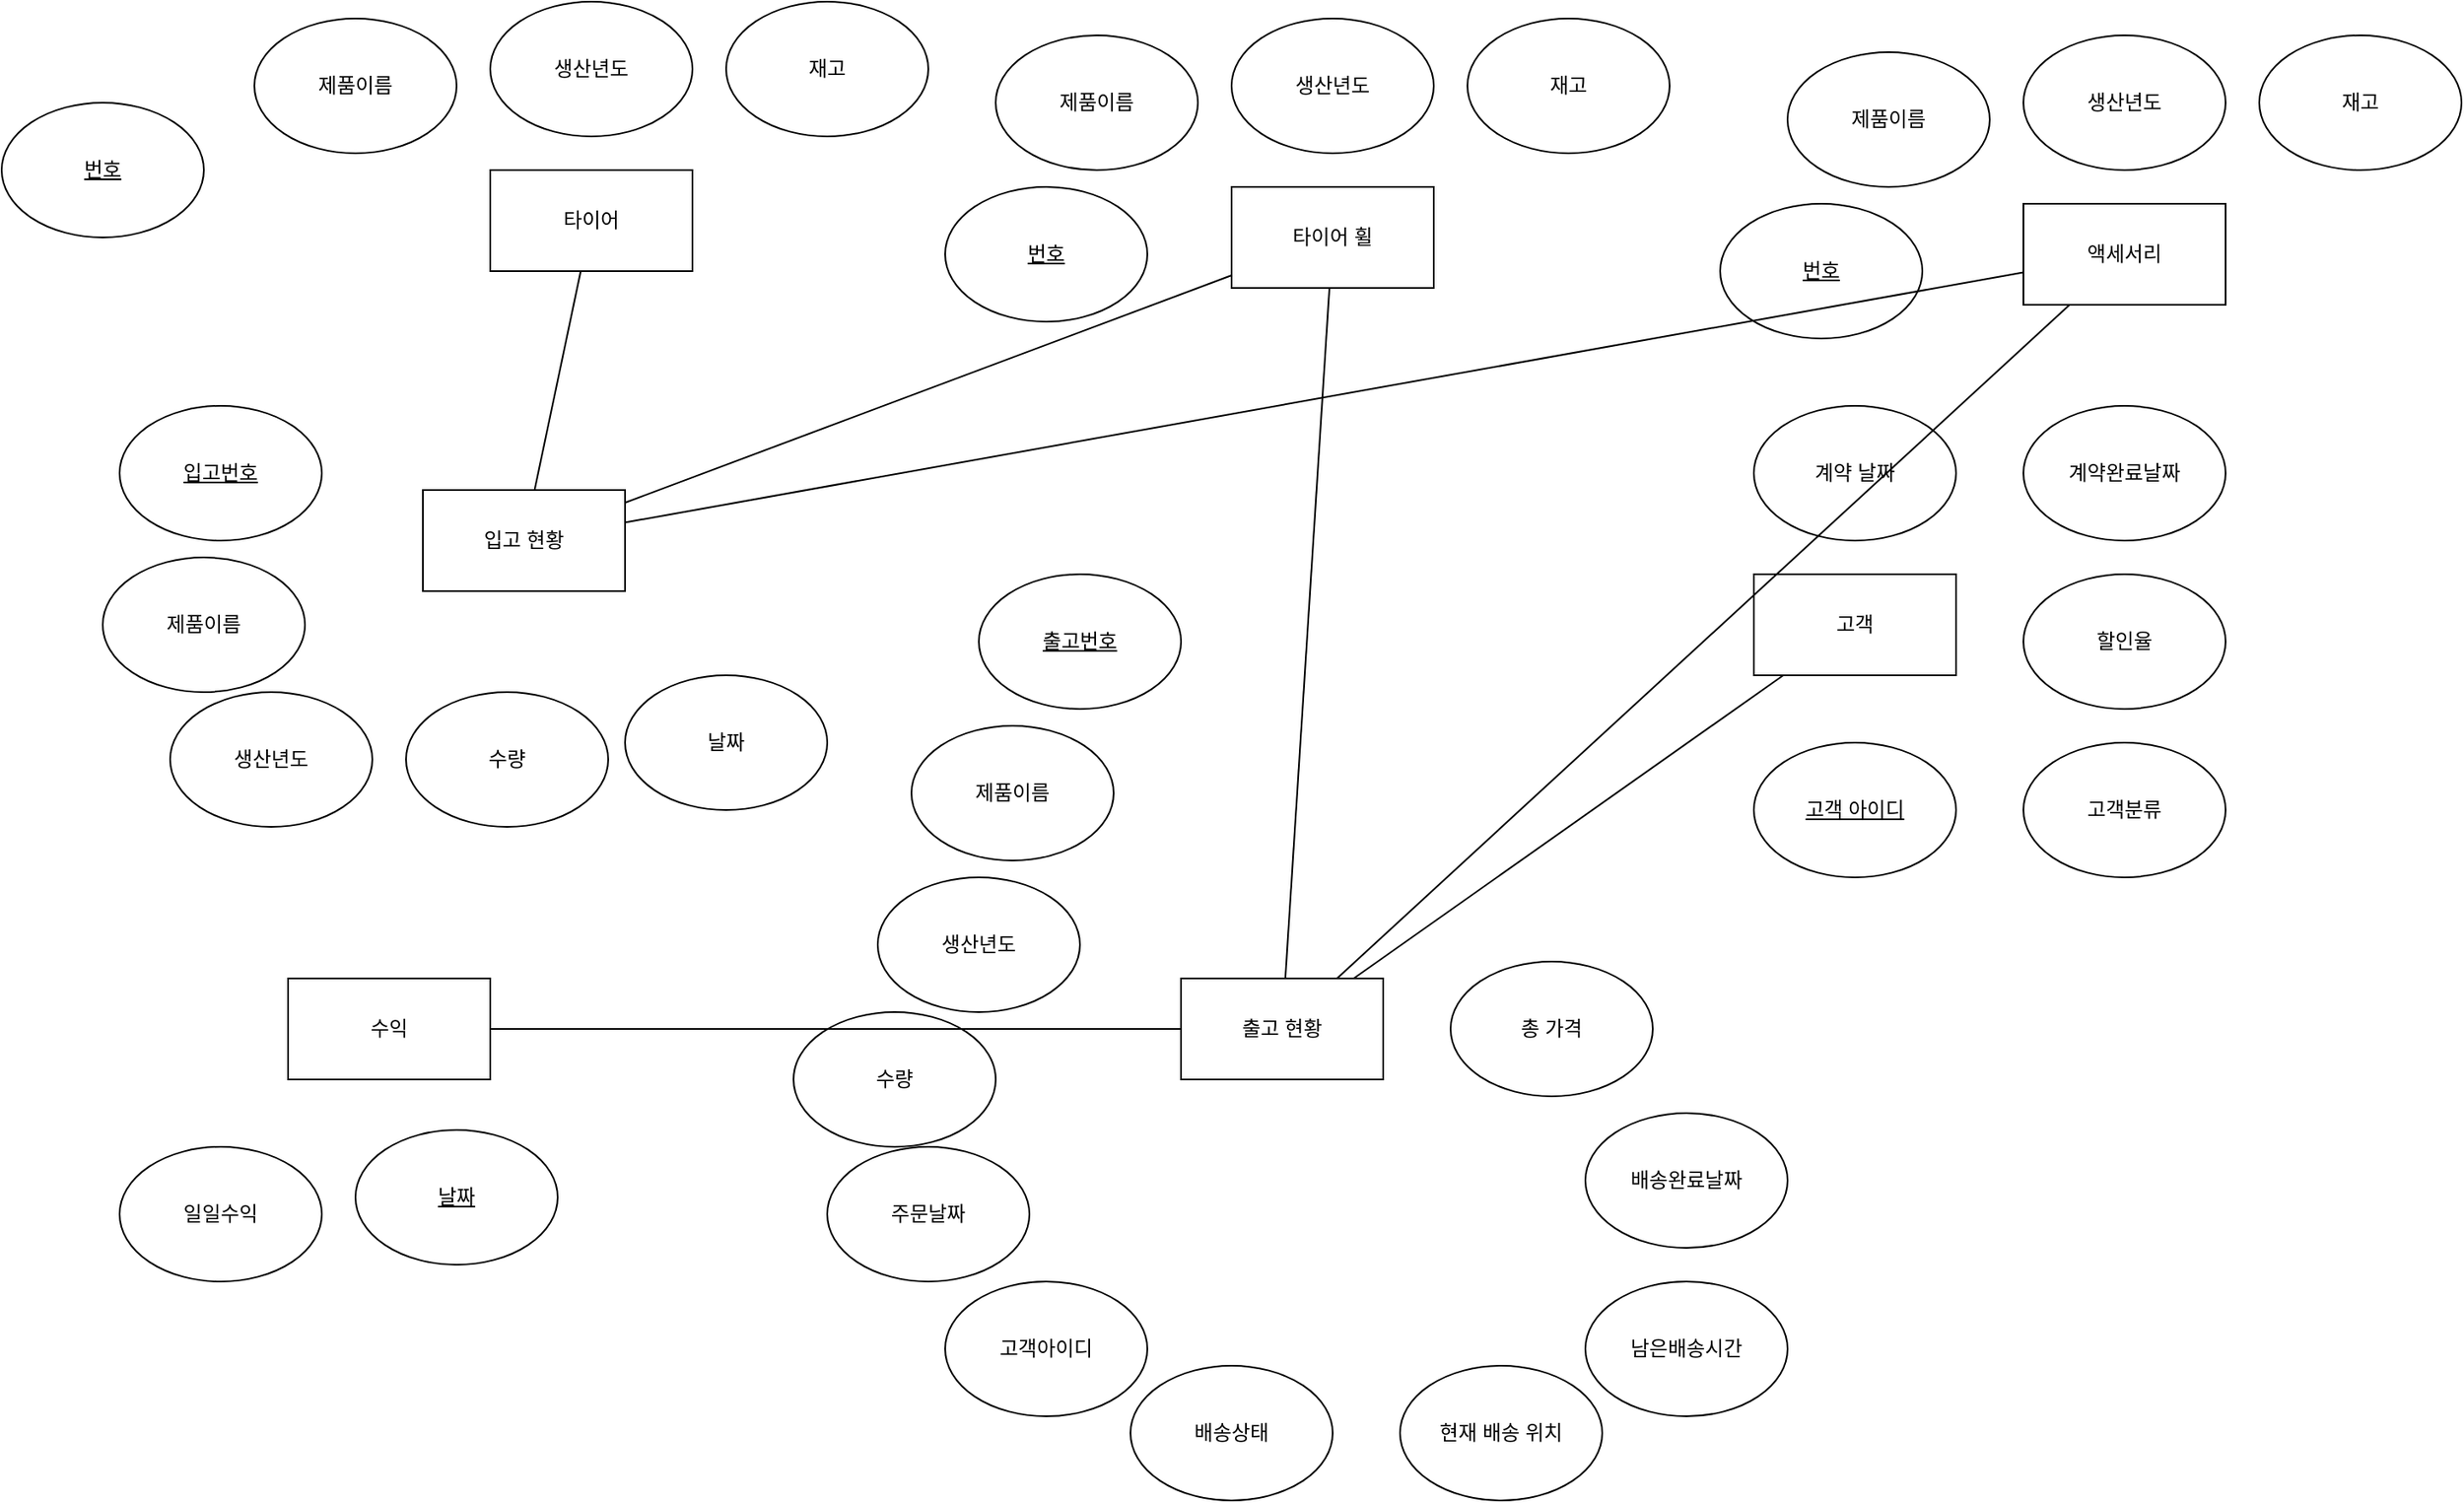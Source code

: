 <mxfile version="13.8.0" type="device"><diagram id="wrZGnWVgf0Tq15R5CuAz" name="Page-1"><mxGraphModel dx="1775" dy="586" grid="1" gridSize="10" guides="1" tooltips="1" connect="1" arrows="1" fold="1" page="1" pageScale="1" pageWidth="827" pageHeight="1169" math="0" shadow="0"><root><mxCell id="0"/><mxCell id="1" parent="0"/><mxCell id="VNrQMORe955ulGD6gIVm-1" value="타이어" style="rounded=0;whiteSpace=wrap;html=1;" vertex="1" parent="1"><mxGeometry y="150" width="120" height="60" as="geometry"/></mxCell><mxCell id="VNrQMORe955ulGD6gIVm-4" value="생산년도" style="ellipse;whiteSpace=wrap;html=1;" vertex="1" parent="1"><mxGeometry y="50" width="120" height="80" as="geometry"/></mxCell><mxCell id="VNrQMORe955ulGD6gIVm-5" value="재고" style="ellipse;whiteSpace=wrap;html=1;" vertex="1" parent="1"><mxGeometry x="140" y="50" width="120" height="80" as="geometry"/></mxCell><mxCell id="VNrQMORe955ulGD6gIVm-6" value="제품이름" style="ellipse;whiteSpace=wrap;html=1;" vertex="1" parent="1"><mxGeometry x="-140" y="60" width="120" height="80" as="geometry"/></mxCell><mxCell id="VNrQMORe955ulGD6gIVm-8" value="입고 현황" style="rounded=0;whiteSpace=wrap;html=1;" vertex="1" parent="1"><mxGeometry x="-40" y="340" width="120" height="60" as="geometry"/></mxCell><mxCell id="VNrQMORe955ulGD6gIVm-10" value="생산년도" style="ellipse;whiteSpace=wrap;html=1;" vertex="1" parent="1"><mxGeometry x="-190" y="460" width="120" height="80" as="geometry"/></mxCell><mxCell id="VNrQMORe955ulGD6gIVm-11" value="제품이름" style="ellipse;whiteSpace=wrap;html=1;" vertex="1" parent="1"><mxGeometry x="-230" y="380" width="120" height="80" as="geometry"/></mxCell><mxCell id="VNrQMORe955ulGD6gIVm-12" value="수량" style="ellipse;whiteSpace=wrap;html=1;" vertex="1" parent="1"><mxGeometry x="-50" y="460" width="120" height="80" as="geometry"/></mxCell><mxCell id="VNrQMORe955ulGD6gIVm-13" value="날짜" style="ellipse;whiteSpace=wrap;html=1;" vertex="1" parent="1"><mxGeometry x="80" y="450" width="120" height="80" as="geometry"/></mxCell><mxCell id="VNrQMORe955ulGD6gIVm-14" value="입고번호" style="ellipse;whiteSpace=wrap;html=1;fontStyle=4" vertex="1" parent="1"><mxGeometry x="-220" y="290" width="120" height="80" as="geometry"/></mxCell><mxCell id="VNrQMORe955ulGD6gIVm-15" value="출고 현황" style="rounded=0;whiteSpace=wrap;html=1;" vertex="1" parent="1"><mxGeometry x="410" y="630" width="120" height="60" as="geometry"/></mxCell><mxCell id="VNrQMORe955ulGD6gIVm-16" value="생산년도" style="ellipse;whiteSpace=wrap;html=1;" vertex="1" parent="1"><mxGeometry x="230" y="570" width="120" height="80" as="geometry"/></mxCell><mxCell id="VNrQMORe955ulGD6gIVm-17" value="제품이름" style="ellipse;whiteSpace=wrap;html=1;" vertex="1" parent="1"><mxGeometry x="250" y="480" width="120" height="80" as="geometry"/></mxCell><mxCell id="VNrQMORe955ulGD6gIVm-18" value="수량" style="ellipse;whiteSpace=wrap;html=1;" vertex="1" parent="1"><mxGeometry x="180" y="650" width="120" height="80" as="geometry"/></mxCell><mxCell id="VNrQMORe955ulGD6gIVm-19" value="주문날짜" style="ellipse;whiteSpace=wrap;html=1;" vertex="1" parent="1"><mxGeometry x="200" y="730" width="120" height="80" as="geometry"/></mxCell><mxCell id="VNrQMORe955ulGD6gIVm-20" value="출고번호" style="ellipse;whiteSpace=wrap;html=1;fontStyle=4" vertex="1" parent="1"><mxGeometry x="290" y="390" width="120" height="80" as="geometry"/></mxCell><mxCell id="VNrQMORe955ulGD6gIVm-21" value="타이어 휠" style="rounded=0;whiteSpace=wrap;html=1;" vertex="1" parent="1"><mxGeometry x="440" y="160" width="120" height="60" as="geometry"/></mxCell><mxCell id="VNrQMORe955ulGD6gIVm-22" value="생산년도" style="ellipse;whiteSpace=wrap;html=1;" vertex="1" parent="1"><mxGeometry x="440" y="60" width="120" height="80" as="geometry"/></mxCell><mxCell id="VNrQMORe955ulGD6gIVm-23" value="재고" style="ellipse;whiteSpace=wrap;html=1;" vertex="1" parent="1"><mxGeometry x="580" y="60" width="120" height="80" as="geometry"/></mxCell><mxCell id="VNrQMORe955ulGD6gIVm-24" value="제품이름" style="ellipse;whiteSpace=wrap;html=1;" vertex="1" parent="1"><mxGeometry x="300" y="70" width="120" height="80" as="geometry"/></mxCell><mxCell id="VNrQMORe955ulGD6gIVm-25" value="액세서리" style="rounded=0;whiteSpace=wrap;html=1;" vertex="1" parent="1"><mxGeometry x="910" y="170" width="120" height="60" as="geometry"/></mxCell><mxCell id="VNrQMORe955ulGD6gIVm-26" value="생산년도" style="ellipse;whiteSpace=wrap;html=1;" vertex="1" parent="1"><mxGeometry x="910" y="70" width="120" height="80" as="geometry"/></mxCell><mxCell id="VNrQMORe955ulGD6gIVm-27" value="재고" style="ellipse;whiteSpace=wrap;html=1;" vertex="1" parent="1"><mxGeometry x="1050" y="70" width="120" height="80" as="geometry"/></mxCell><mxCell id="VNrQMORe955ulGD6gIVm-28" value="제품이름" style="ellipse;whiteSpace=wrap;html=1;" vertex="1" parent="1"><mxGeometry x="770" y="80" width="120" height="80" as="geometry"/></mxCell><mxCell id="VNrQMORe955ulGD6gIVm-29" value="번호" style="ellipse;whiteSpace=wrap;html=1;fontStyle=4" vertex="1" parent="1"><mxGeometry x="-290" y="110" width="120" height="80" as="geometry"/></mxCell><mxCell id="VNrQMORe955ulGD6gIVm-30" value="번호" style="ellipse;whiteSpace=wrap;html=1;fontStyle=4" vertex="1" parent="1"><mxGeometry x="270" y="160" width="120" height="80" as="geometry"/></mxCell><mxCell id="VNrQMORe955ulGD6gIVm-31" value="번호" style="ellipse;whiteSpace=wrap;html=1;fontStyle=4" vertex="1" parent="1"><mxGeometry x="730" y="170" width="120" height="80" as="geometry"/></mxCell><mxCell id="VNrQMORe955ulGD6gIVm-32" value="고객" style="rounded=0;whiteSpace=wrap;html=1;" vertex="1" parent="1"><mxGeometry x="750" y="390" width="120" height="60" as="geometry"/></mxCell><mxCell id="VNrQMORe955ulGD6gIVm-33" value="고객분류" style="ellipse;whiteSpace=wrap;html=1;" vertex="1" parent="1"><mxGeometry x="910" y="490" width="120" height="80" as="geometry"/></mxCell><mxCell id="VNrQMORe955ulGD6gIVm-34" value="할인율" style="ellipse;whiteSpace=wrap;html=1;" vertex="1" parent="1"><mxGeometry x="910" y="390" width="120" height="80" as="geometry"/></mxCell><mxCell id="VNrQMORe955ulGD6gIVm-35" value="고객 아이디" style="ellipse;whiteSpace=wrap;html=1;fontStyle=4" vertex="1" parent="1"><mxGeometry x="750" y="490" width="120" height="80" as="geometry"/></mxCell><mxCell id="VNrQMORe955ulGD6gIVm-36" value="계약완료날짜" style="ellipse;whiteSpace=wrap;html=1;" vertex="1" parent="1"><mxGeometry x="910" y="290" width="120" height="80" as="geometry"/></mxCell><mxCell id="VNrQMORe955ulGD6gIVm-38" value="배송상태" style="ellipse;whiteSpace=wrap;html=1;" vertex="1" parent="1"><mxGeometry x="380" y="860" width="120" height="80" as="geometry"/></mxCell><mxCell id="VNrQMORe955ulGD6gIVm-39" value="남은배송시간" style="ellipse;whiteSpace=wrap;html=1;" vertex="1" parent="1"><mxGeometry x="650" y="810" width="120" height="80" as="geometry"/></mxCell><mxCell id="VNrQMORe955ulGD6gIVm-41" value="현재 배송 위치" style="ellipse;whiteSpace=wrap;html=1;" vertex="1" parent="1"><mxGeometry x="540" y="860" width="120" height="80" as="geometry"/></mxCell><mxCell id="VNrQMORe955ulGD6gIVm-42" value="계약 날짜" style="ellipse;whiteSpace=wrap;html=1;" vertex="1" parent="1"><mxGeometry x="750" y="290" width="120" height="80" as="geometry"/></mxCell><mxCell id="VNrQMORe955ulGD6gIVm-43" value="" style="endArrow=none;html=1;" edge="1" parent="1" source="VNrQMORe955ulGD6gIVm-8" target="VNrQMORe955ulGD6gIVm-21"><mxGeometry width="50" height="50" relative="1" as="geometry"><mxPoint x="110" y="300" as="sourcePoint"/><mxPoint x="160" y="250" as="targetPoint"/></mxGeometry></mxCell><mxCell id="VNrQMORe955ulGD6gIVm-44" value="" style="endArrow=none;html=1;" edge="1" parent="1" source="VNrQMORe955ulGD6gIVm-15" target="VNrQMORe955ulGD6gIVm-21"><mxGeometry width="50" height="50" relative="1" as="geometry"><mxPoint x="120" y="310" as="sourcePoint"/><mxPoint x="170" y="260" as="targetPoint"/></mxGeometry></mxCell><mxCell id="VNrQMORe955ulGD6gIVm-45" value="" style="endArrow=none;html=1;" edge="1" parent="1" source="VNrQMORe955ulGD6gIVm-8" target="VNrQMORe955ulGD6gIVm-1"><mxGeometry width="50" height="50" relative="1" as="geometry"><mxPoint x="130" y="320" as="sourcePoint"/><mxPoint x="180" y="270" as="targetPoint"/></mxGeometry></mxCell><mxCell id="VNrQMORe955ulGD6gIVm-48" value="" style="endArrow=none;html=1;" edge="1" parent="1" source="VNrQMORe955ulGD6gIVm-15" target="VNrQMORe955ulGD6gIVm-32"><mxGeometry width="50" height="50" relative="1" as="geometry"><mxPoint x="480" y="390" as="sourcePoint"/><mxPoint x="530" y="340" as="targetPoint"/></mxGeometry></mxCell><mxCell id="VNrQMORe955ulGD6gIVm-50" value="" style="endArrow=none;html=1;" edge="1" parent="1" source="VNrQMORe955ulGD6gIVm-15" target="VNrQMORe955ulGD6gIVm-25"><mxGeometry width="50" height="50" relative="1" as="geometry"><mxPoint x="500" y="410" as="sourcePoint"/><mxPoint x="550" y="360" as="targetPoint"/></mxGeometry></mxCell><mxCell id="VNrQMORe955ulGD6gIVm-52" value="고객아이디" style="ellipse;whiteSpace=wrap;html=1;" vertex="1" parent="1"><mxGeometry x="270" y="810" width="120" height="80" as="geometry"/></mxCell><mxCell id="VNrQMORe955ulGD6gIVm-54" value="" style="endArrow=none;html=1;" edge="1" parent="1" source="VNrQMORe955ulGD6gIVm-8" target="VNrQMORe955ulGD6gIVm-25"><mxGeometry width="50" height="50" relative="1" as="geometry"><mxPoint x="430" y="390" as="sourcePoint"/><mxPoint x="480" y="340" as="targetPoint"/></mxGeometry></mxCell><mxCell id="VNrQMORe955ulGD6gIVm-55" value="수익" style="rounded=0;whiteSpace=wrap;html=1;" vertex="1" parent="1"><mxGeometry x="-120" y="630" width="120" height="60" as="geometry"/></mxCell><mxCell id="VNrQMORe955ulGD6gIVm-56" value="배송완료날짜" style="ellipse;whiteSpace=wrap;html=1;" vertex="1" parent="1"><mxGeometry x="650" y="710" width="120" height="80" as="geometry"/></mxCell><mxCell id="VNrQMORe955ulGD6gIVm-57" value="총 가격" style="ellipse;whiteSpace=wrap;html=1;" vertex="1" parent="1"><mxGeometry x="570" y="620" width="120" height="80" as="geometry"/></mxCell><mxCell id="VNrQMORe955ulGD6gIVm-58" value="날짜" style="ellipse;whiteSpace=wrap;html=1;fontStyle=4" vertex="1" parent="1"><mxGeometry x="-80" y="720" width="120" height="80" as="geometry"/></mxCell><mxCell id="VNrQMORe955ulGD6gIVm-59" value="일일수익" style="ellipse;whiteSpace=wrap;html=1;" vertex="1" parent="1"><mxGeometry x="-220" y="730" width="120" height="80" as="geometry"/></mxCell><mxCell id="VNrQMORe955ulGD6gIVm-60" value="" style="endArrow=none;html=1;" edge="1" parent="1" source="VNrQMORe955ulGD6gIVm-55" target="VNrQMORe955ulGD6gIVm-15"><mxGeometry width="50" height="50" relative="1" as="geometry"><mxPoint x="230" y="670" as="sourcePoint"/><mxPoint x="280" y="620" as="targetPoint"/></mxGeometry></mxCell></root></mxGraphModel></diagram></mxfile>